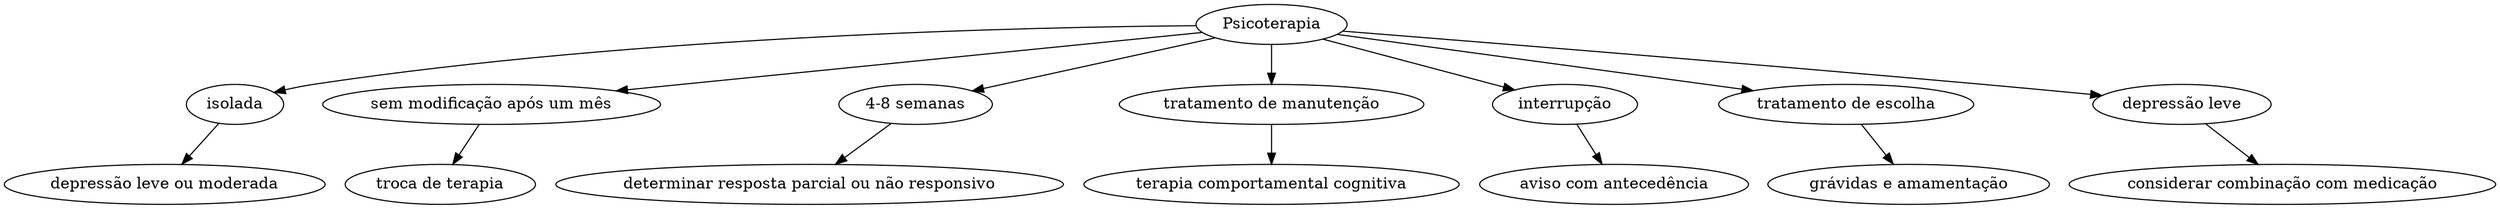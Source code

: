 digraph depressao {
    Psicoterapia -> isolada -> "depressão leve ou moderada"
    Psicoterapia -> "sem modificação após um mês" -> "troca de terapia"
    Psicoterapia -> "4-8 semanas" -> "determinar resposta parcial ou não responsivo"
    Psicoterapia -> "tratamento de manutenção" -> "terapia comportamental cognitiva"
    Psicoterapia -> "interrupção" -> "aviso com antecedência"
    Psicoterapia -> "tratamento de escolha" -> "grávidas e amamentação"
    Psicoterapia -> "depressão leve" ->  "considerar combinação com medicação"
}